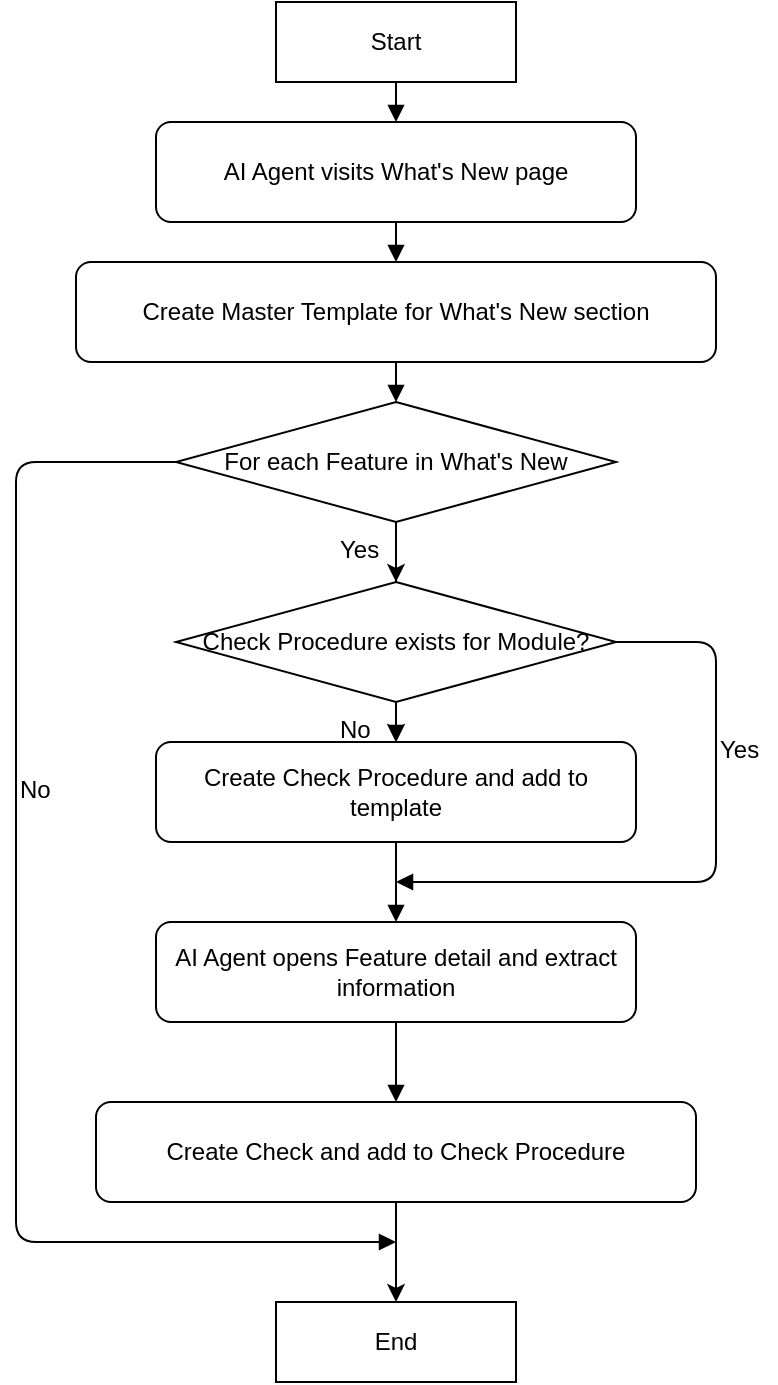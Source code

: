 <mxfile version="28.0.7">
  <diagram name="AI Workflow - What&#39;s New Processing" id="t-iDTg4Zb8wAfP9zAQ6o">
    <mxGraphModel dx="1018" dy="655" grid="1" gridSize="10" guides="1" tooltips="1" connect="1" arrows="1" fold="1" page="1" pageScale="1" pageWidth="850" pageHeight="1100" math="0" shadow="0">
      <root>
        <mxCell id="0" />
        <mxCell id="1" parent="0" />
        <mxCell id="start" value="Start" style="shape=terminator;whiteSpace=wrap;html=1;" vertex="1" parent="1">
          <mxGeometry x="300" y="20" width="120" height="40" as="geometry" />
        </mxCell>
        <mxCell id="visit" value="AI Agent visits What&#39;s New page" style="rounded=1;whiteSpace=wrap;html=1;" vertex="1" parent="1">
          <mxGeometry x="240" y="80" width="240" height="50" as="geometry" />
        </mxCell>
        <mxCell id="template" value="Create Master Template for What&#39;s New section" style="rounded=1;whiteSpace=wrap;html=1;" vertex="1" parent="1">
          <mxGeometry x="200" y="150" width="320" height="50" as="geometry" />
        </mxCell>
        <mxCell id="shGe8R47Kwyb7pU5nnI8-3" value="" style="edgeStyle=orthogonalEdgeStyle;rounded=0;orthogonalLoop=1;jettySize=auto;html=1;" edge="1" parent="1" source="loopFeature" target="createCheckProc">
          <mxGeometry relative="1" as="geometry" />
        </mxCell>
        <mxCell id="loopFeature" value="For each Feature in What&#39;s New" style="shape=rhombus;whiteSpace=wrap;html=1;" vertex="1" parent="1">
          <mxGeometry x="250" y="220" width="220" height="60" as="geometry" />
        </mxCell>
        <mxCell id="shGe8R47Kwyb7pU5nnI8-4" value="" style="edgeStyle=orthogonalEdgeStyle;rounded=0;orthogonalLoop=1;jettySize=auto;html=1;" edge="1" parent="1" source="loopFeature" target="checkProcExists">
          <mxGeometry relative="1" as="geometry" />
        </mxCell>
        <mxCell id="checkProcExists" value="Check Procedure exists for Module?" style="shape=rhombus;whiteSpace=wrap;html=1;" vertex="1" parent="1">
          <mxGeometry x="250" y="310" width="220" height="60" as="geometry" />
        </mxCell>
        <mxCell id="yesLabel" value="Yes" style="text;html=1;strokeColor=none;fillColor=none;" vertex="1" parent="1">
          <mxGeometry x="520" y="380" width="30" height="20" as="geometry" />
        </mxCell>
        <mxCell id="noLabel" value="No" style="text;html=1;strokeColor=none;fillColor=none;" vertex="1" parent="1">
          <mxGeometry x="170" y="400" width="30" height="20" as="geometry" />
        </mxCell>
        <mxCell id="createCheckProc" value="Create Check Procedure and add to template" style="rounded=1;whiteSpace=wrap;html=1;" vertex="1" parent="1">
          <mxGeometry x="240" y="390" width="240" height="50" as="geometry" />
        </mxCell>
        <mxCell id="openDetail" value="AI Agent opens Feature detail and extract information" style="rounded=1;whiteSpace=wrap;html=1;" vertex="1" parent="1">
          <mxGeometry x="240" y="480" width="240" height="50" as="geometry" />
        </mxCell>
        <mxCell id="shGe8R47Kwyb7pU5nnI8-6" value="" style="edgeStyle=orthogonalEdgeStyle;rounded=0;orthogonalLoop=1;jettySize=auto;html=1;" edge="1" parent="1" source="createCheck" target="end">
          <mxGeometry relative="1" as="geometry" />
        </mxCell>
        <mxCell id="createCheck" value="Create Check and add to Check Procedure" style="rounded=1;whiteSpace=wrap;html=1;" vertex="1" parent="1">
          <mxGeometry x="210" y="570" width="300" height="50" as="geometry" />
        </mxCell>
        <mxCell id="end" value="End" style="shape=terminator;whiteSpace=wrap;html=1;" vertex="1" parent="1">
          <mxGeometry x="300" y="670" width="120" height="40" as="geometry" />
        </mxCell>
        <mxCell id="e1" style="endArrow=block;edgeStyle=orthogonalEdgeStyle;" edge="1" parent="1" source="start" target="visit">
          <mxGeometry relative="1" as="geometry" />
        </mxCell>
        <mxCell id="e2" style="endArrow=block;edgeStyle=orthogonalEdgeStyle;" edge="1" parent="1" source="visit" target="template">
          <mxGeometry relative="1" as="geometry" />
        </mxCell>
        <mxCell id="e3" style="endArrow=block;edgeStyle=orthogonalEdgeStyle;" edge="1" parent="1" source="template" target="loopFeature">
          <mxGeometry relative="1" as="geometry" />
        </mxCell>
        <mxCell id="e4" style="endArrow=block;edgeStyle=orthogonalEdgeStyle;exitX=0;exitY=0.5;exitDx=0;exitDy=0;" edge="1" parent="1" source="loopFeature">
          <mxGeometry relative="1" as="geometry">
            <mxPoint x="360" y="640" as="targetPoint" />
            <Array as="points">
              <mxPoint x="170" y="250" />
              <mxPoint x="170" y="640" />
              <mxPoint x="360" y="640" />
            </Array>
          </mxGeometry>
        </mxCell>
        <mxCell id="e5" style="endArrow=block;edgeStyle=orthogonalEdgeStyle;" edge="1" parent="1" source="checkProcExists" target="createCheckProc">
          <mxGeometry relative="1" as="geometry">
            <mxPoint x="290" y="370" as="targetPoint" />
          </mxGeometry>
        </mxCell>
        <mxCell id="e6" style="endArrow=block;edgeStyle=orthogonalEdgeStyle;" edge="1" parent="1" source="checkProcExists">
          <mxGeometry relative="1" as="geometry">
            <mxPoint x="360" y="460" as="targetPoint" />
            <Array as="points">
              <mxPoint x="520" y="340" />
              <mxPoint x="520" y="460" />
              <mxPoint x="360" y="460" />
            </Array>
          </mxGeometry>
        </mxCell>
        <mxCell id="e7" style="endArrow=block;edgeStyle=orthogonalEdgeStyle;" edge="1" parent="1" source="createCheckProc" target="openDetail">
          <mxGeometry relative="1" as="geometry" />
        </mxCell>
        <mxCell id="e8" style="endArrow=block;edgeStyle=orthogonalEdgeStyle;" edge="1" parent="1" source="openDetail" target="createCheck">
          <mxGeometry relative="1" as="geometry" />
        </mxCell>
        <mxCell id="shGe8R47Kwyb7pU5nnI8-5" value="Yes" style="text;html=1;strokeColor=none;fillColor=none;" vertex="1" parent="1">
          <mxGeometry x="330" y="280" width="30" height="20" as="geometry" />
        </mxCell>
        <mxCell id="shGe8R47Kwyb7pU5nnI8-7" value="No" style="text;html=1;strokeColor=none;fillColor=none;" vertex="1" parent="1">
          <mxGeometry x="330" y="370" width="30" height="20" as="geometry" />
        </mxCell>
      </root>
    </mxGraphModel>
  </diagram>
</mxfile>
